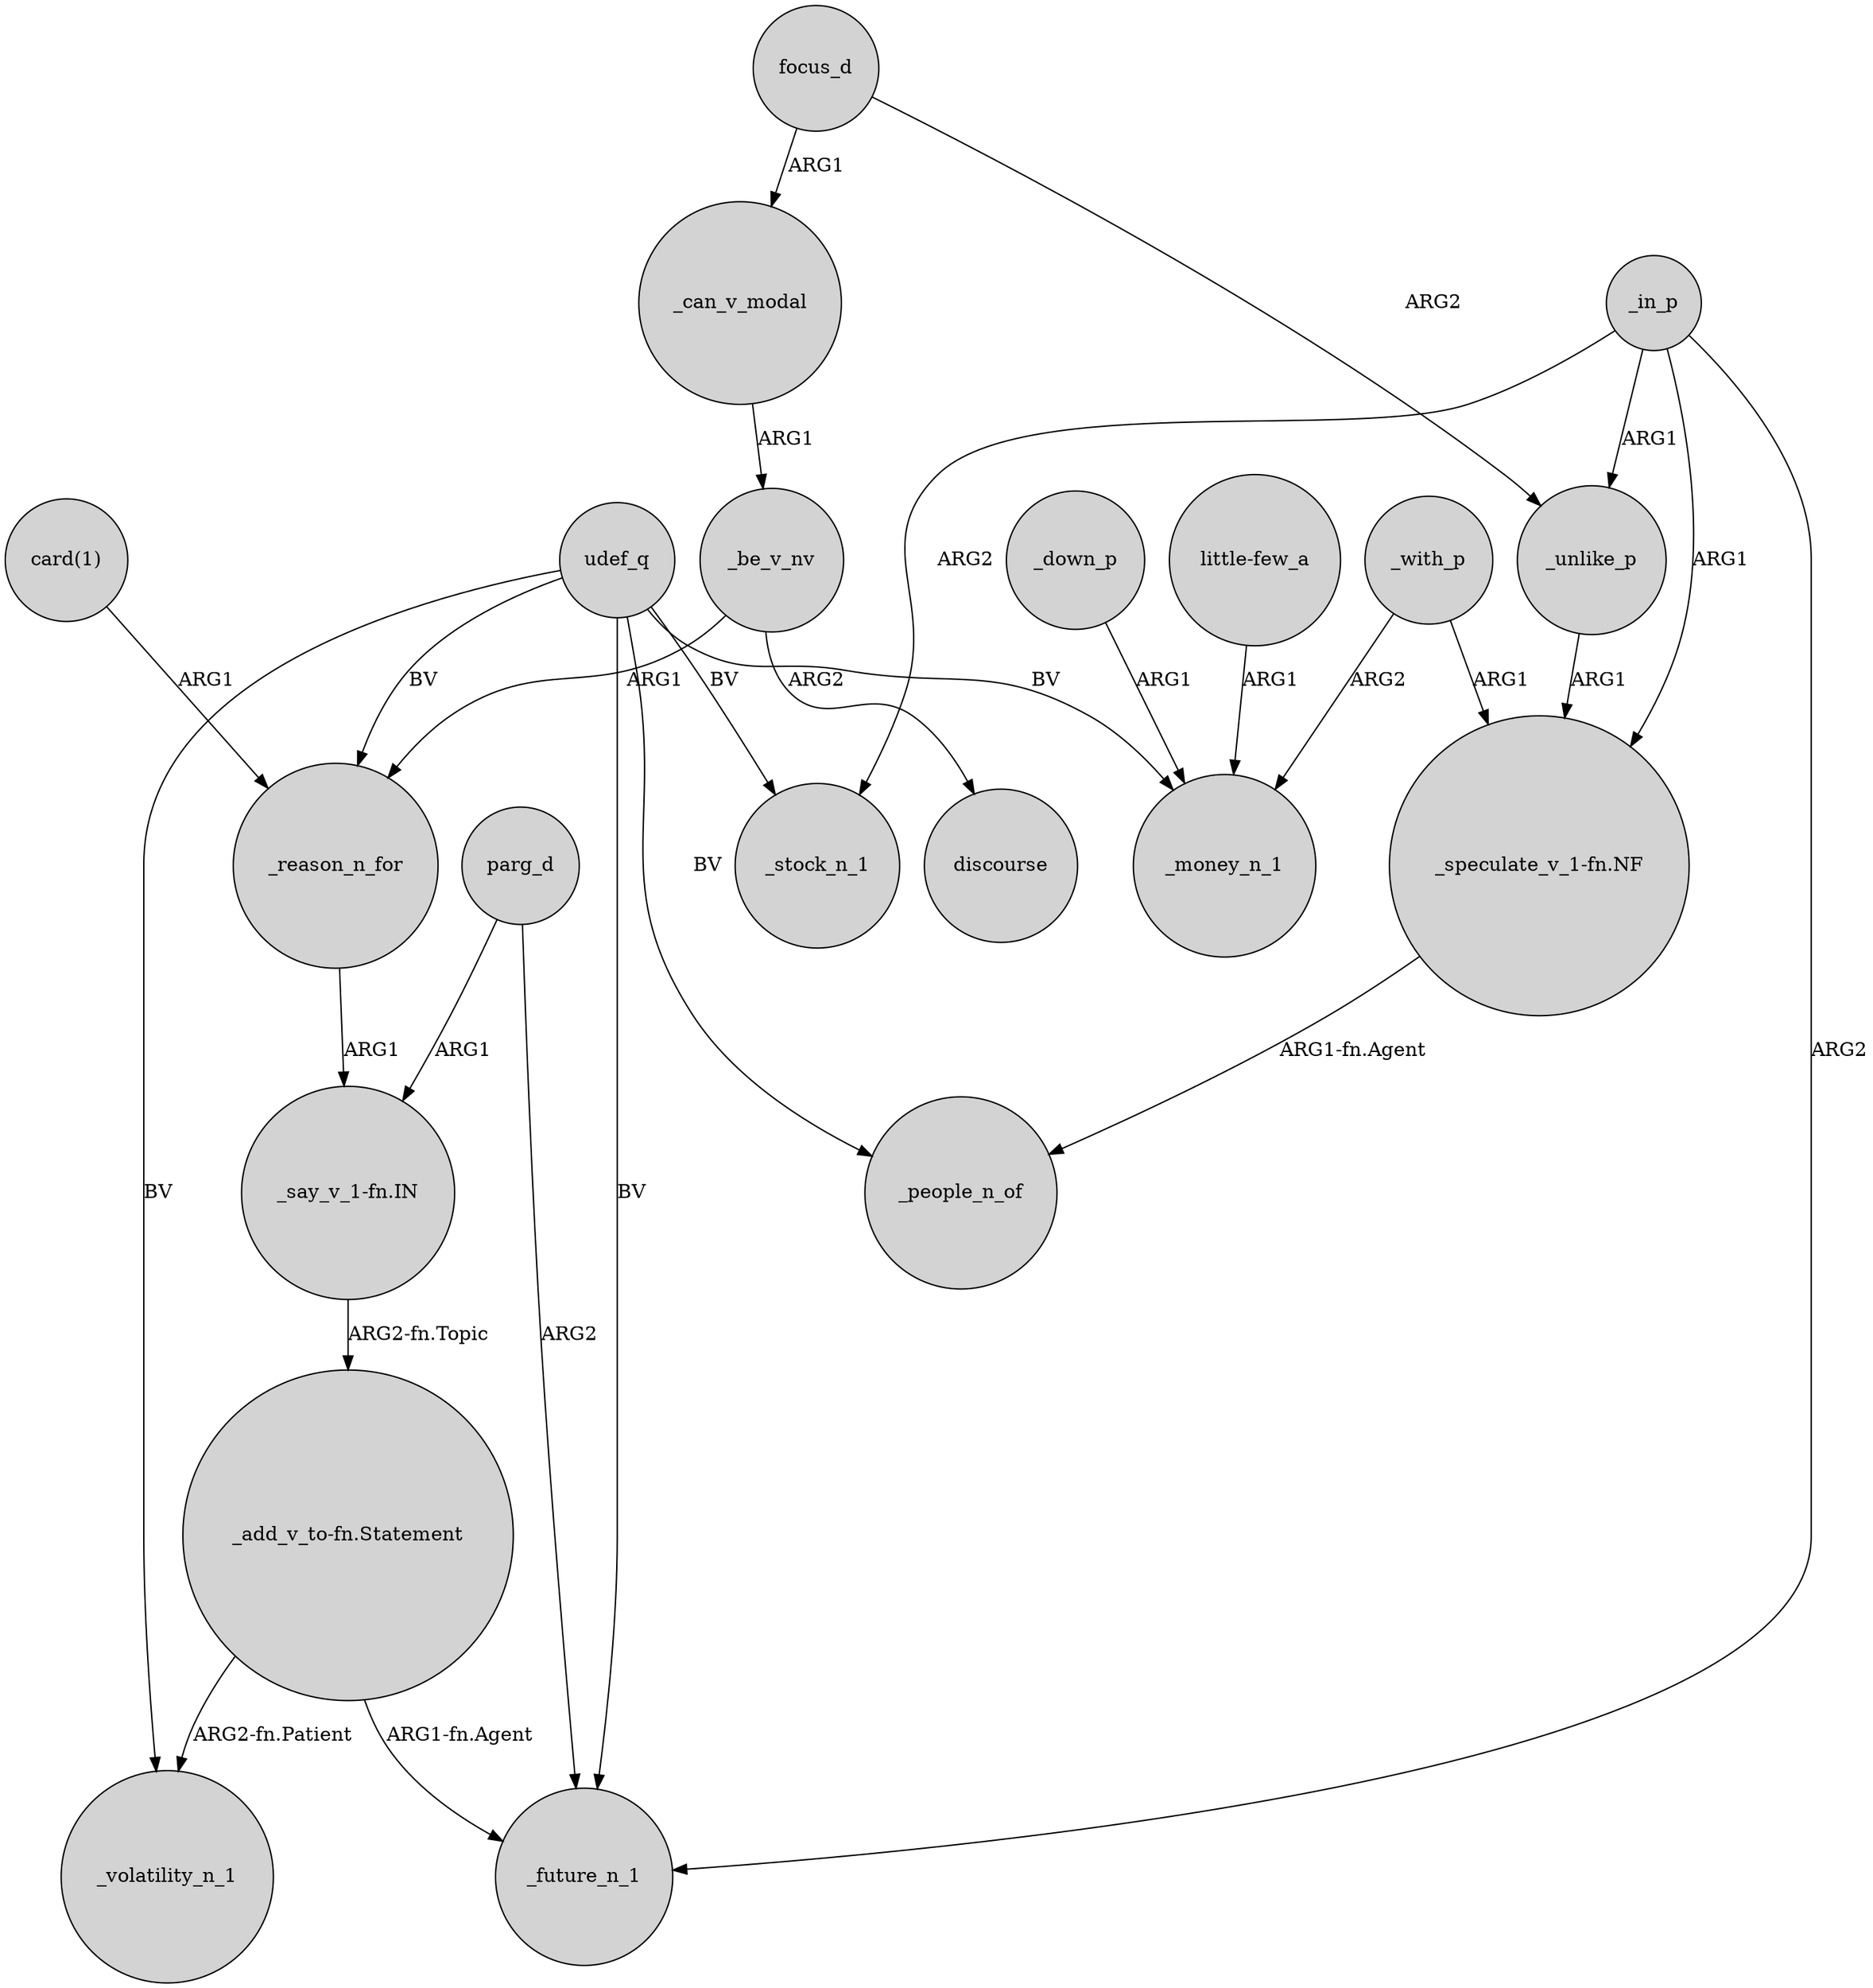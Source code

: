 digraph {
	node [shape=circle style=filled]
	_unlike_p -> "_speculate_v_1-fn.NF" [label=ARG1]
	udef_q -> _money_n_1 [label=BV]
	"_speculate_v_1-fn.NF" -> _people_n_of [label="ARG1-fn.Agent"]
	"card(1)" -> _reason_n_for [label=ARG1]
	udef_q -> _volatility_n_1 [label=BV]
	udef_q -> _reason_n_for [label=BV]
	"little-few_a" -> _money_n_1 [label=ARG1]
	"_add_v_to-fn.Statement" -> _future_n_1 [label="ARG1-fn.Agent"]
	_in_p -> _future_n_1 [label=ARG2]
	_can_v_modal -> _be_v_nv [label=ARG1]
	_be_v_nv -> discourse [label=ARG2]
	_with_p -> "_speculate_v_1-fn.NF" [label=ARG1]
	_be_v_nv -> _reason_n_for [label=ARG1]
	parg_d -> "_say_v_1-fn.IN" [label=ARG1]
	udef_q -> _people_n_of [label=BV]
	_in_p -> "_speculate_v_1-fn.NF" [label=ARG1]
	udef_q -> _stock_n_1 [label=BV]
	_in_p -> _unlike_p [label=ARG1]
	"_add_v_to-fn.Statement" -> _volatility_n_1 [label="ARG2-fn.Patient"]
	udef_q -> _future_n_1 [label=BV]
	_with_p -> _money_n_1 [label=ARG2]
	"_say_v_1-fn.IN" -> "_add_v_to-fn.Statement" [label="ARG2-fn.Topic"]
	_down_p -> _money_n_1 [label=ARG1]
	focus_d -> _unlike_p [label=ARG2]
	focus_d -> _can_v_modal [label=ARG1]
	_reason_n_for -> "_say_v_1-fn.IN" [label=ARG1]
	_in_p -> _stock_n_1 [label=ARG2]
	parg_d -> _future_n_1 [label=ARG2]
}
